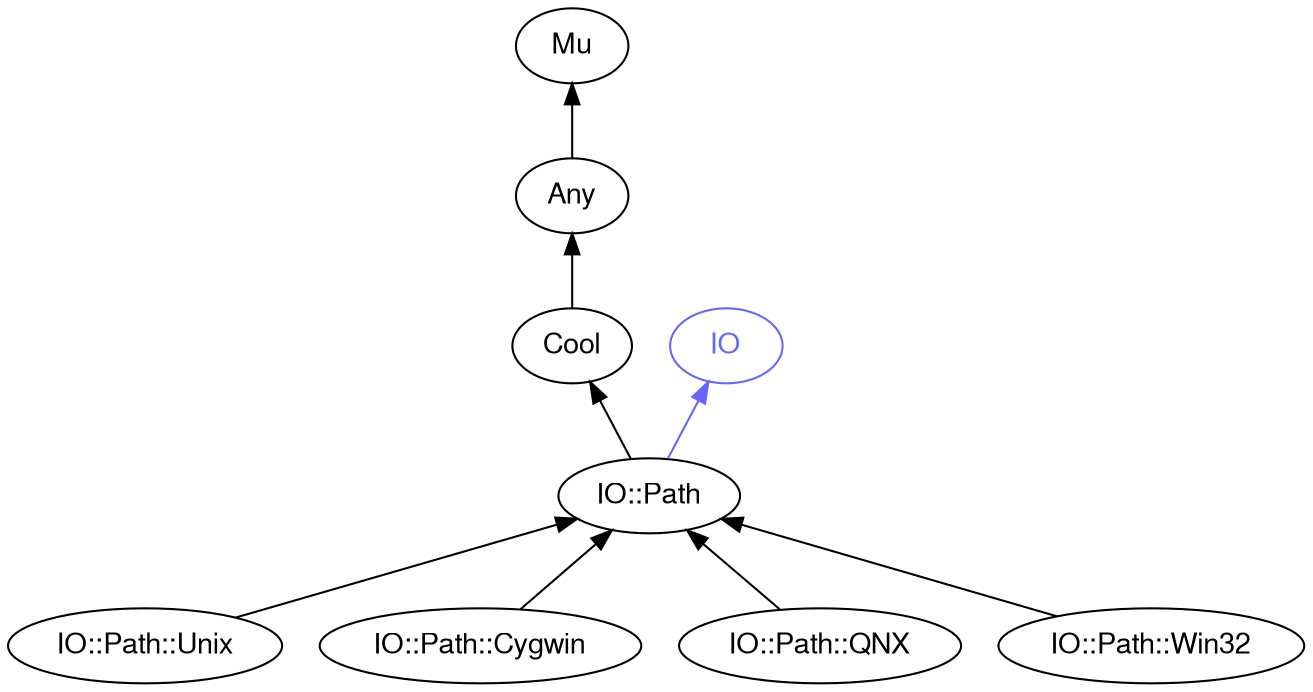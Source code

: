 digraph "perl6-type-graph" {
    rankdir=BT;
    splines=polyline;
    overlap=false; 
    // Types
    "IO::Path" [color="#000000", fontcolor="#000000", href="/type/IO::Path", fontname="FreeSans"];
    "Mu" [color="#000000", fontcolor="#000000", href="/type/Mu", fontname="FreeSans"];
    "Any" [color="#000000", fontcolor="#000000", href="/type/Any", fontname="FreeSans"];
    "Cool" [color="#000000", fontcolor="#000000", href="/type/Cool", fontname="FreeSans"];
    "IO" [color="#6666FF", fontcolor="#6666FF", href="/type/IO", fontname="FreeSans"];
    "IO::Path::Unix" [color="#000000", fontcolor="#000000", href="/type/IO::Path::Unix", fontname="FreeSans"];
    "IO::Path::Cygwin" [color="#000000", fontcolor="#000000", href="/type/IO::Path::Cygwin", fontname="FreeSans"];
    "IO::Path::QNX" [color="#000000", fontcolor="#000000", href="/type/IO::Path::QNX", fontname="FreeSans"];
    "IO::Path::Win32" [color="#000000", fontcolor="#000000", href="/type/IO::Path::Win32", fontname="FreeSans"];

    // Superclasses
    "IO::Path" -> "Cool" [color="#000000"];
    "Any" -> "Mu" [color="#000000"];
    "Cool" -> "Any" [color="#000000"];
    "IO::Path::Unix" -> "IO::Path" [color="#000000"];
    "IO::Path::Cygwin" -> "IO::Path" [color="#000000"];
    "IO::Path::QNX" -> "IO::Path" [color="#000000"];
    "IO::Path::Win32" -> "IO::Path" [color="#000000"];

    // Roles
    "IO::Path" -> "IO" [color="#6666FF"];
}
